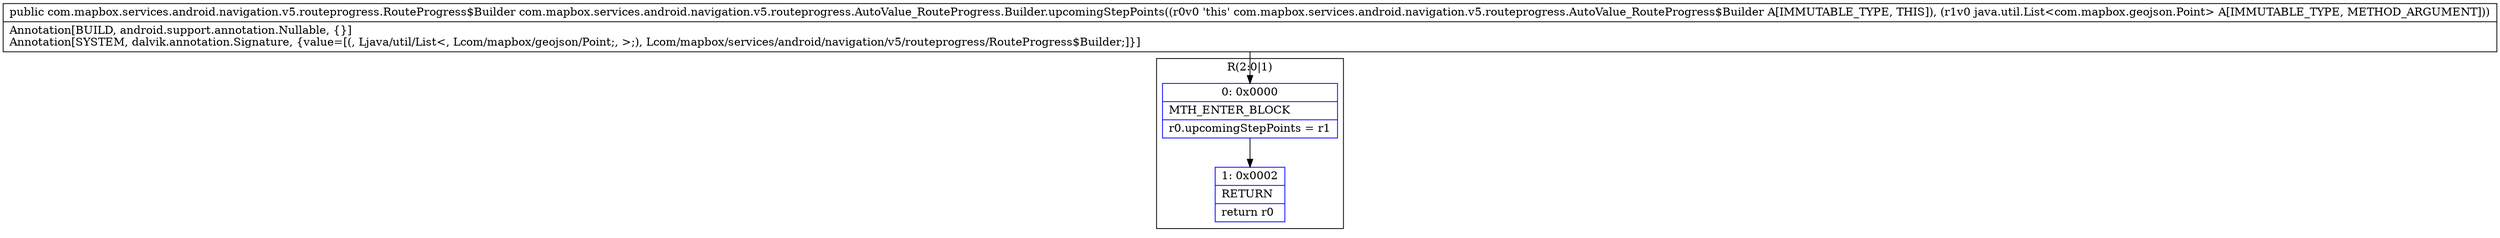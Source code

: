 digraph "CFG forcom.mapbox.services.android.navigation.v5.routeprogress.AutoValue_RouteProgress.Builder.upcomingStepPoints(Ljava\/util\/List;)Lcom\/mapbox\/services\/android\/navigation\/v5\/routeprogress\/RouteProgress$Builder;" {
subgraph cluster_Region_337794876 {
label = "R(2:0|1)";
node [shape=record,color=blue];
Node_0 [shape=record,label="{0\:\ 0x0000|MTH_ENTER_BLOCK\l|r0.upcomingStepPoints = r1\l}"];
Node_1 [shape=record,label="{1\:\ 0x0002|RETURN\l|return r0\l}"];
}
MethodNode[shape=record,label="{public com.mapbox.services.android.navigation.v5.routeprogress.RouteProgress$Builder com.mapbox.services.android.navigation.v5.routeprogress.AutoValue_RouteProgress.Builder.upcomingStepPoints((r0v0 'this' com.mapbox.services.android.navigation.v5.routeprogress.AutoValue_RouteProgress$Builder A[IMMUTABLE_TYPE, THIS]), (r1v0 java.util.List\<com.mapbox.geojson.Point\> A[IMMUTABLE_TYPE, METHOD_ARGUMENT]))  | Annotation[BUILD, android.support.annotation.Nullable, \{\}]\lAnnotation[SYSTEM, dalvik.annotation.Signature, \{value=[(, Ljava\/util\/List\<, Lcom\/mapbox\/geojson\/Point;, \>;), Lcom\/mapbox\/services\/android\/navigation\/v5\/routeprogress\/RouteProgress$Builder;]\}]\l}"];
MethodNode -> Node_0;
Node_0 -> Node_1;
}

